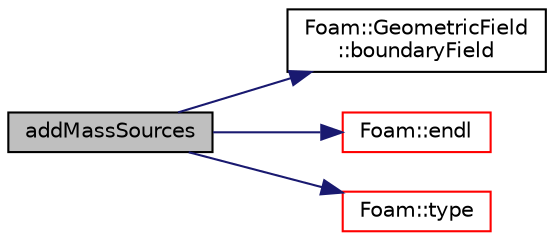 digraph "addMassSources"
{
  bgcolor="transparent";
  edge [fontname="Helvetica",fontsize="10",labelfontname="Helvetica",labelfontsize="10"];
  node [fontname="Helvetica",fontsize="10",shape=record];
  rankdir="LR";
  Node1566 [label="addMassSources",height=0.2,width=0.4,color="black", fillcolor="grey75", style="filled", fontcolor="black"];
  Node1566 -> Node1567 [color="midnightblue",fontsize="10",style="solid",fontname="Helvetica"];
  Node1567 [label="Foam::GeometricField\l::boundaryField",height=0.2,width=0.4,color="black",URL="$a23249.html#a9ff7de36fba06b4f4f77a75142ad72b6",tooltip="Return const-reference to the boundary field. "];
  Node1566 -> Node1568 [color="midnightblue",fontsize="10",style="solid",fontname="Helvetica"];
  Node1568 [label="Foam::endl",height=0.2,width=0.4,color="red",URL="$a21851.html#a2db8fe02a0d3909e9351bb4275b23ce4",tooltip="Add newline and flush stream. "];
  Node1566 -> Node1570 [color="midnightblue",fontsize="10",style="solid",fontname="Helvetica"];
  Node1570 [label="Foam::type",height=0.2,width=0.4,color="red",URL="$a21851.html#aec48583af672626378f501eb9fc32cd1",tooltip="Return the file type: DIRECTORY or FILE. "];
}
